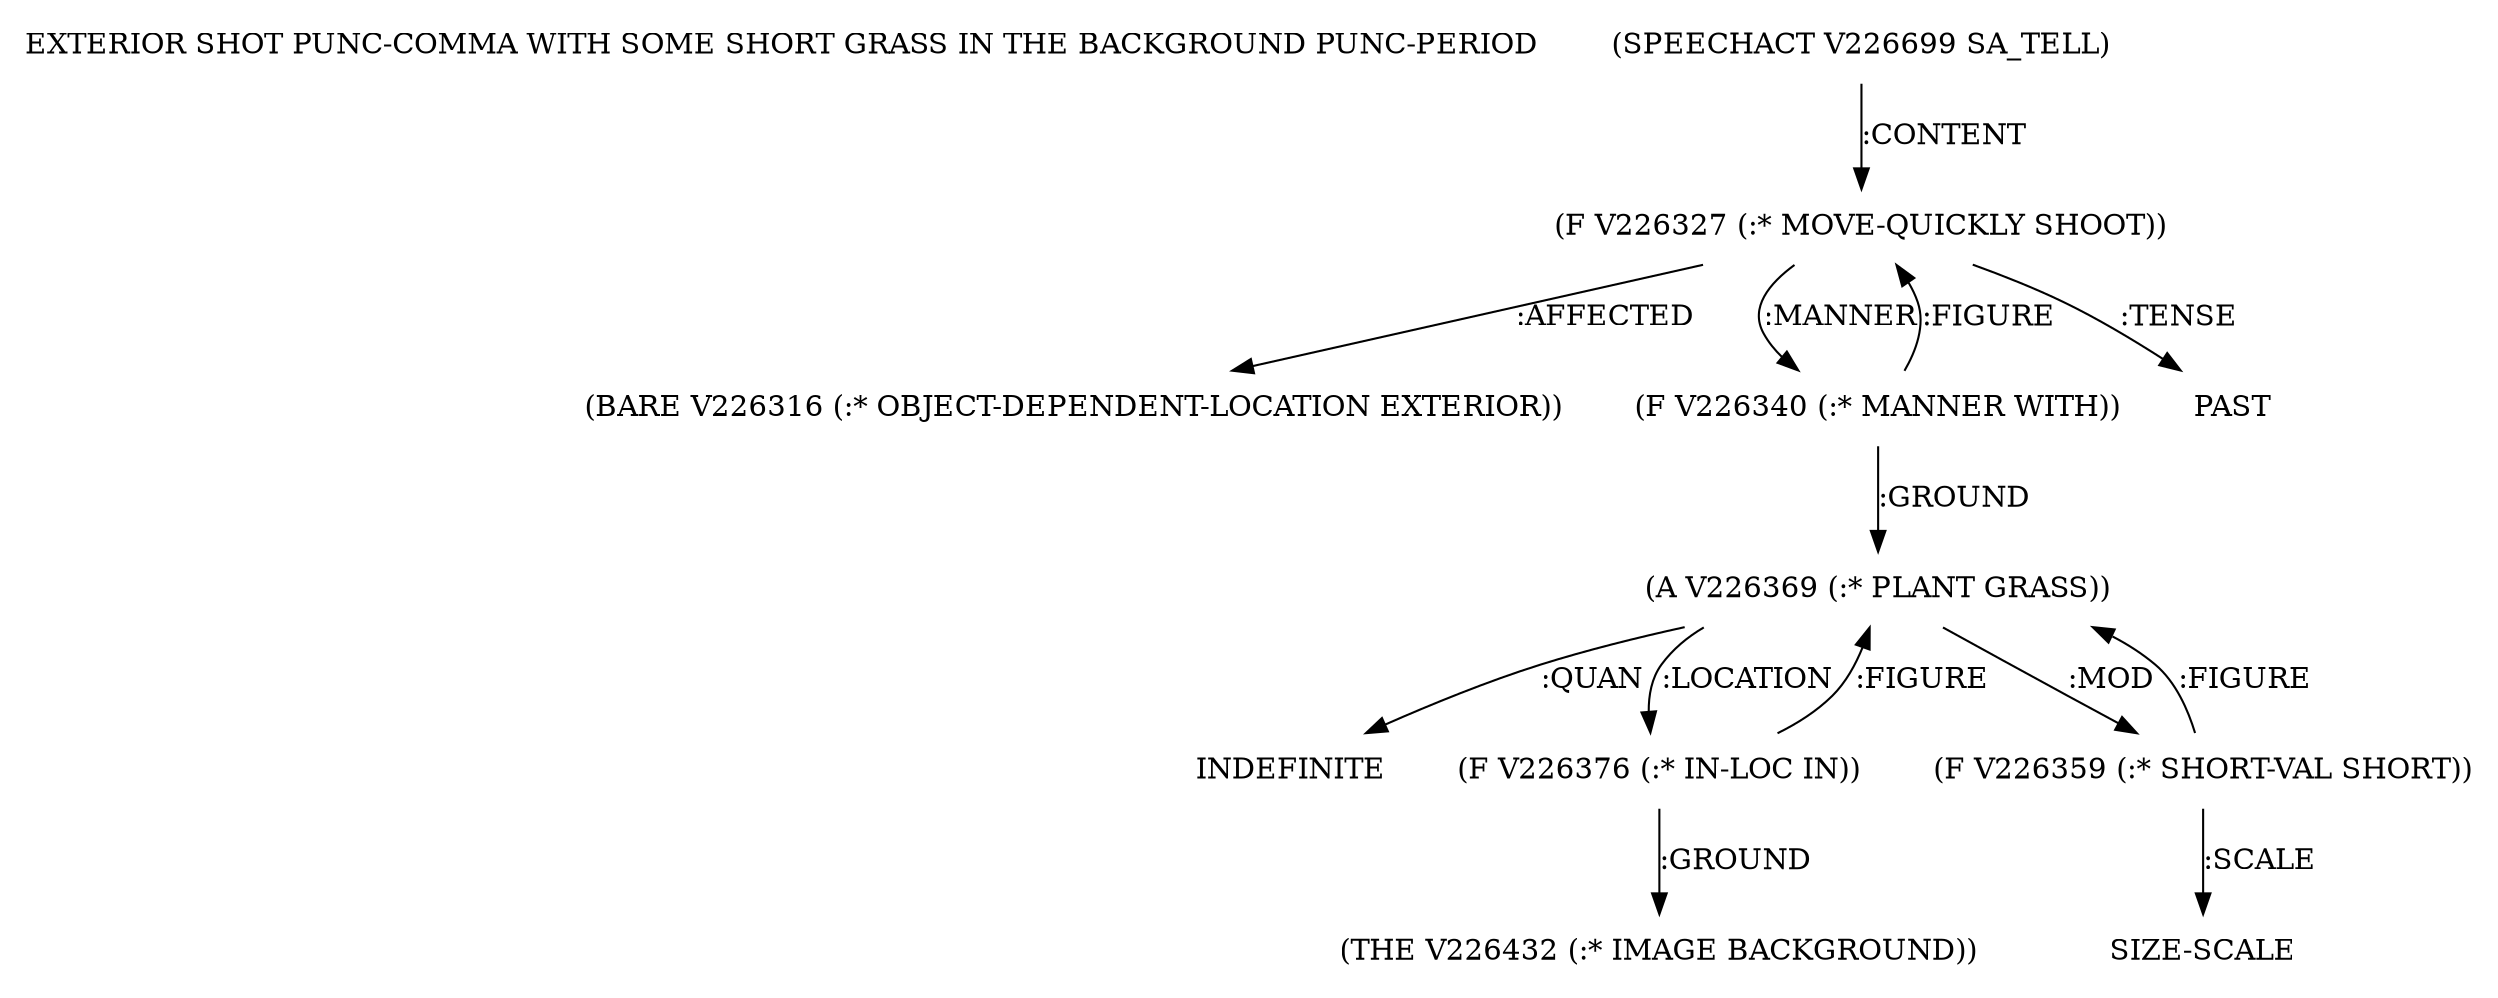 digraph Terms {
  node [shape=none]
  "EXTERIOR SHOT PUNC-COMMA WITH SOME SHORT GRASS IN THE BACKGROUND PUNC-PERIOD"
  "V226699" [label="(SPEECHACT V226699 SA_TELL)"]
  "V226699" -> "V226327" [label=":CONTENT"]
  "V226327" [label="(F V226327 (:* MOVE-QUICKLY SHOOT))"]
  "V226327" -> "V226316" [label=":AFFECTED"]
  "V226327" -> "V226340" [label=":MANNER"]
  "V226327" -> "NT227966" [label=":TENSE"]
  "NT227966" [label="PAST"]
  "V226316" [label="(BARE V226316 (:* OBJECT-DEPENDENT-LOCATION EXTERIOR))"]
  "V226340" [label="(F V226340 (:* MANNER WITH))"]
  "V226340" -> "V226369" [label=":GROUND"]
  "V226340" -> "V226327" [label=":FIGURE"]
  "V226369" [label="(A V226369 (:* PLANT GRASS))"]
  "V226369" -> "NT227967" [label=":QUAN"]
  "NT227967" [label="INDEFINITE"]
  "V226369" -> "V226376" [label=":LOCATION"]
  "V226369" -> "V226359" [label=":MOD"]
  "V226359" [label="(F V226359 (:* SHORT-VAL SHORT))"]
  "V226359" -> "V226369" [label=":FIGURE"]
  "V226359" -> "NT227968" [label=":SCALE"]
  "NT227968" [label="SIZE-SCALE"]
  "V226376" [label="(F V226376 (:* IN-LOC IN))"]
  "V226376" -> "V226432" [label=":GROUND"]
  "V226376" -> "V226369" [label=":FIGURE"]
  "V226432" [label="(THE V226432 (:* IMAGE BACKGROUND))"]
}
